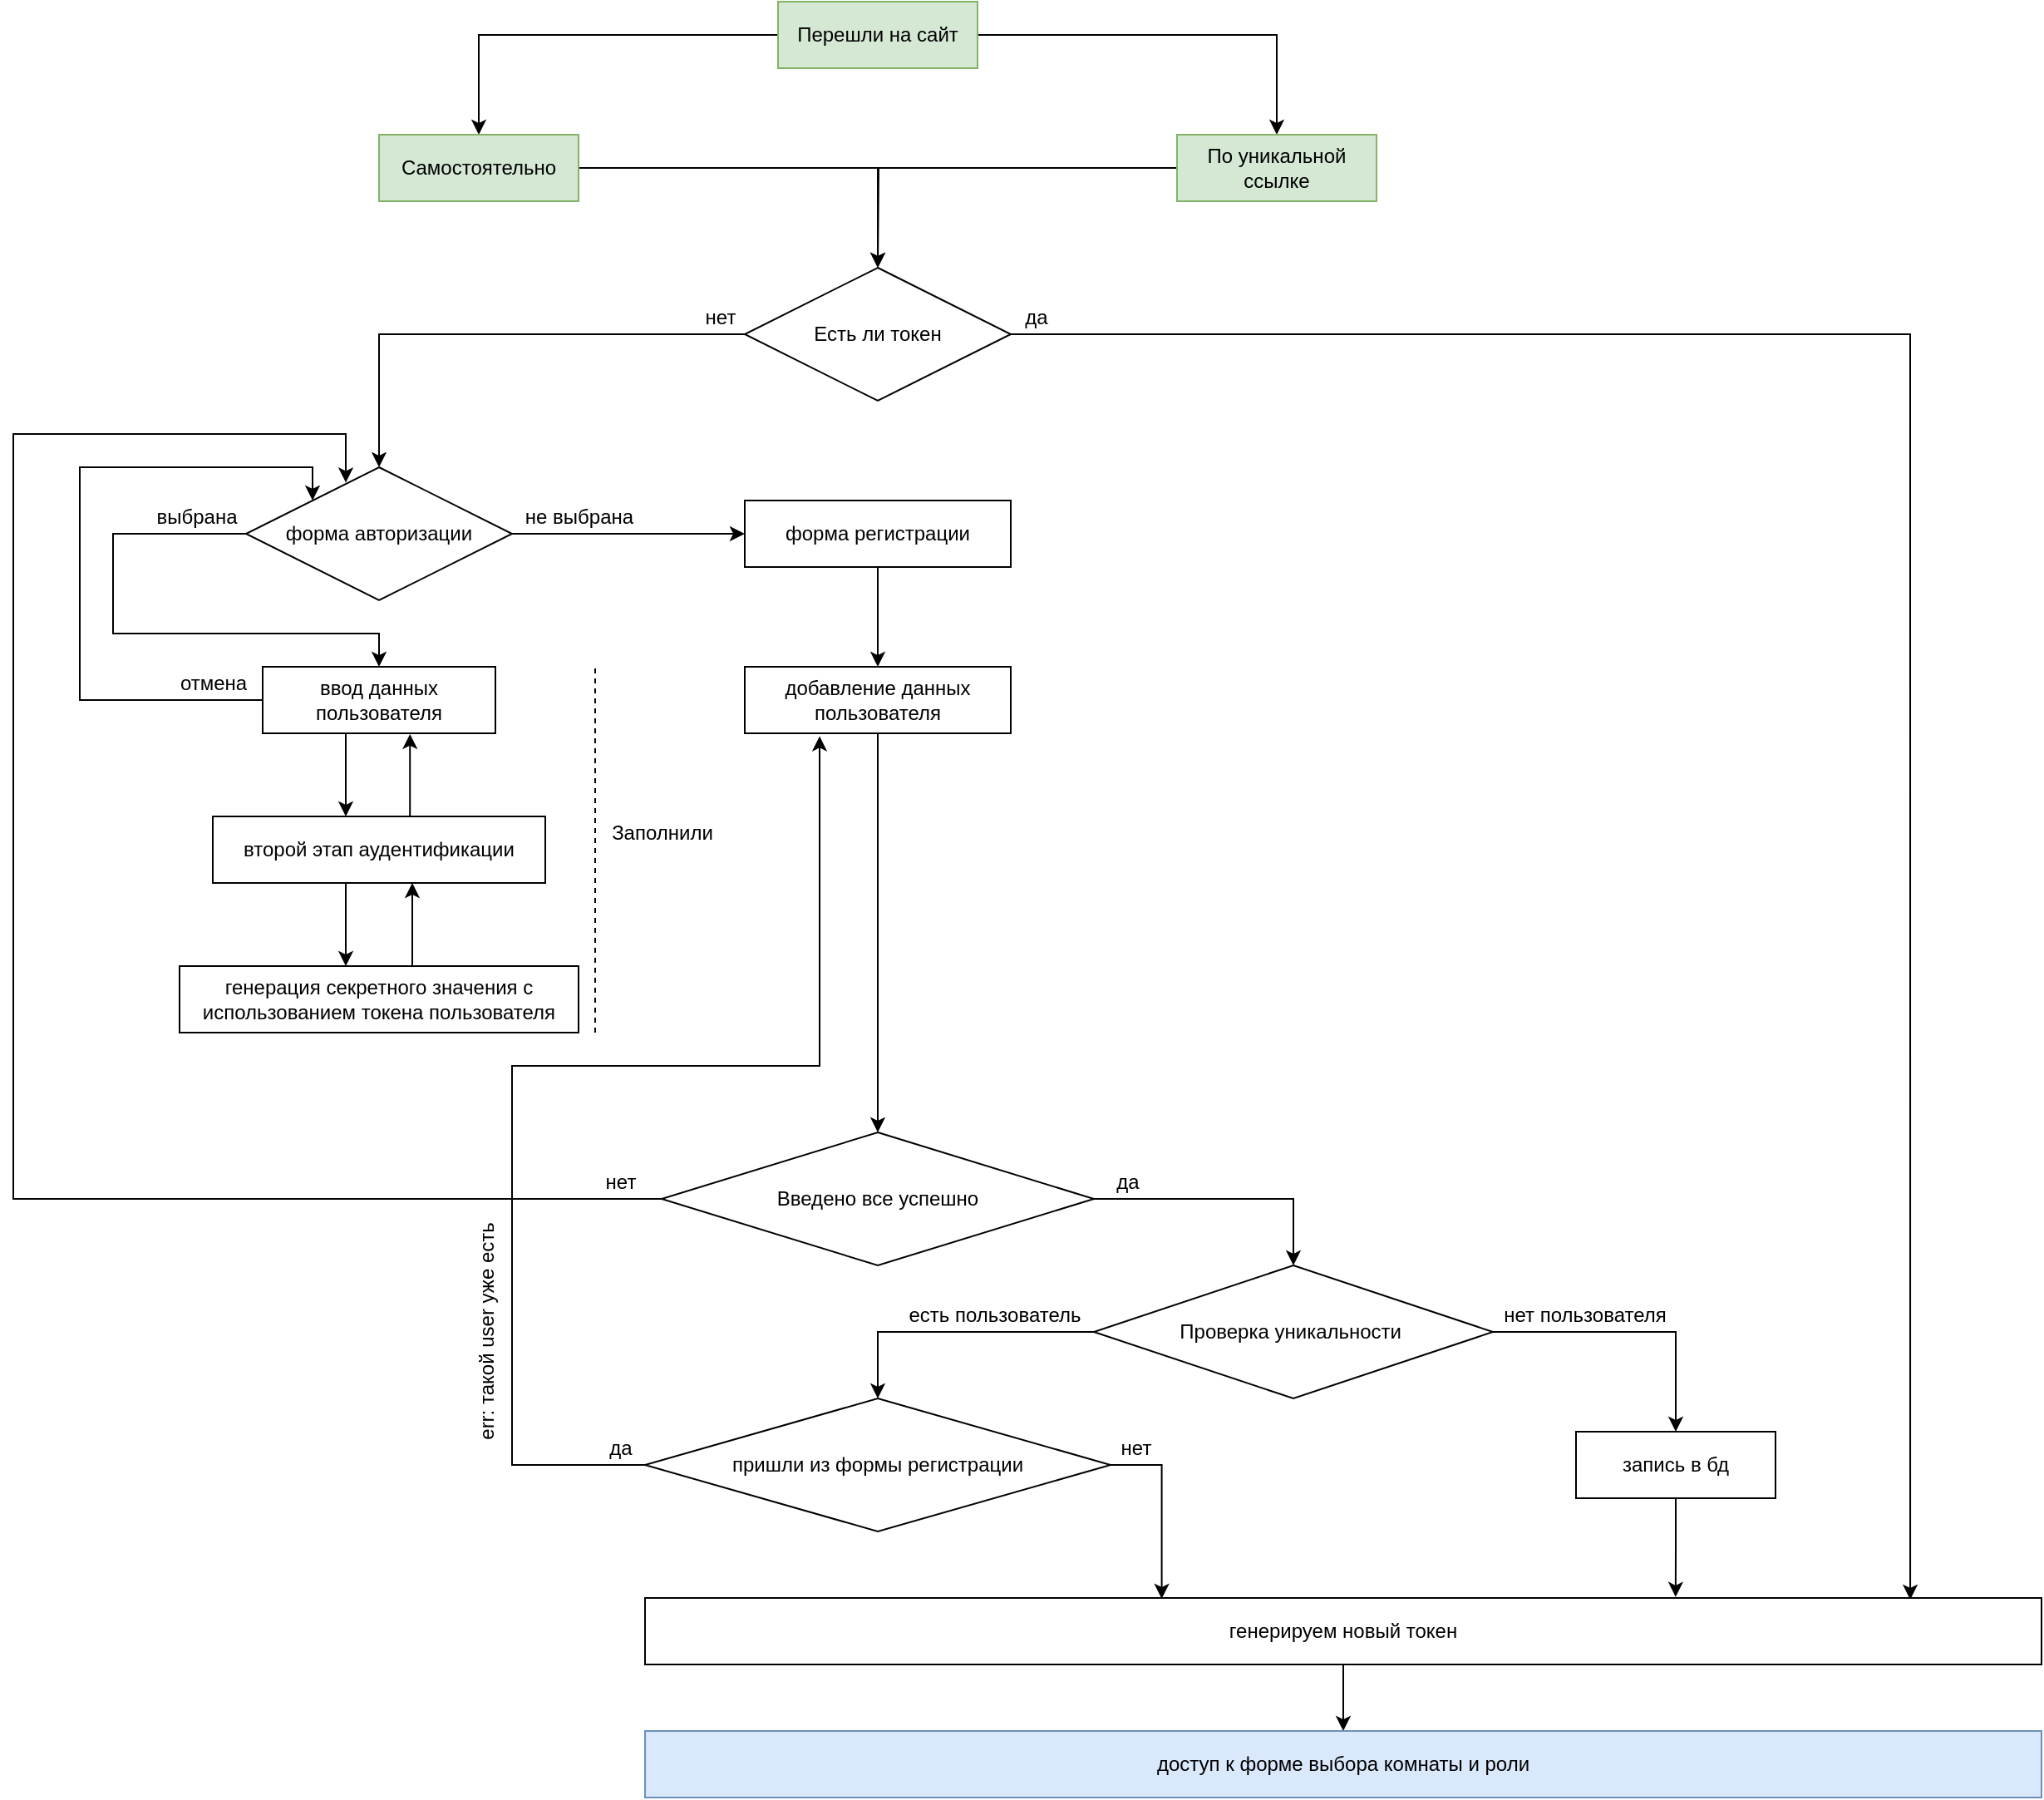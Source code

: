 <mxfile version="14.7.8" type="github">
  <diagram id="WMXwlDAuEzp5xiW4_SBh" name="Page-1">
    <mxGraphModel dx="2858" dy="1089" grid="1" gridSize="10" guides="1" tooltips="1" connect="1" arrows="1" fold="1" page="1" pageScale="1" pageWidth="827" pageHeight="1169" math="0" shadow="0">
      <root>
        <mxCell id="0" />
        <mxCell id="1" parent="0" />
        <mxCell id="-7lrNRh9GsRdwLbHITOG-4" style="edgeStyle=orthogonalEdgeStyle;rounded=0;orthogonalLoop=1;jettySize=auto;html=1;entryX=0.5;entryY=0;entryDx=0;entryDy=0;" edge="1" parent="1" source="-7lrNRh9GsRdwLbHITOG-1" target="-7lrNRh9GsRdwLbHITOG-2">
          <mxGeometry relative="1" as="geometry" />
        </mxCell>
        <mxCell id="-7lrNRh9GsRdwLbHITOG-5" style="edgeStyle=orthogonalEdgeStyle;rounded=0;orthogonalLoop=1;jettySize=auto;html=1;" edge="1" parent="1" source="-7lrNRh9GsRdwLbHITOG-1" target="-7lrNRh9GsRdwLbHITOG-3">
          <mxGeometry relative="1" as="geometry" />
        </mxCell>
        <mxCell id="-7lrNRh9GsRdwLbHITOG-1" value="Перешли на сайт" style="rounded=0;whiteSpace=wrap;html=1;fillColor=#d5e8d4;strokeColor=#82b366;" vertex="1" parent="1">
          <mxGeometry x="360" y="40" width="120" height="40" as="geometry" />
        </mxCell>
        <mxCell id="-7lrNRh9GsRdwLbHITOG-16" style="edgeStyle=orthogonalEdgeStyle;rounded=0;orthogonalLoop=1;jettySize=auto;html=1;" edge="1" parent="1" source="-7lrNRh9GsRdwLbHITOG-2">
          <mxGeometry relative="1" as="geometry">
            <mxPoint x="420" y="200" as="targetPoint" />
            <Array as="points">
              <mxPoint x="420" y="140" />
            </Array>
          </mxGeometry>
        </mxCell>
        <mxCell id="-7lrNRh9GsRdwLbHITOG-2" value="Самостоятельно" style="rounded=0;whiteSpace=wrap;html=1;fillColor=#d5e8d4;strokeColor=#82b366;" vertex="1" parent="1">
          <mxGeometry x="120" y="120" width="120" height="40" as="geometry" />
        </mxCell>
        <mxCell id="-7lrNRh9GsRdwLbHITOG-17" style="edgeStyle=orthogonalEdgeStyle;rounded=0;orthogonalLoop=1;jettySize=auto;html=1;entryX=0.5;entryY=0;entryDx=0;entryDy=0;" edge="1" parent="1" source="-7lrNRh9GsRdwLbHITOG-3">
          <mxGeometry relative="1" as="geometry">
            <mxPoint x="420" y="200" as="targetPoint" />
          </mxGeometry>
        </mxCell>
        <mxCell id="-7lrNRh9GsRdwLbHITOG-3" value="По уникальной ссылке" style="rounded=0;whiteSpace=wrap;html=1;fillColor=#d5e8d4;strokeColor=#82b366;" vertex="1" parent="1">
          <mxGeometry x="600" y="120" width="120" height="40" as="geometry" />
        </mxCell>
        <mxCell id="-7lrNRh9GsRdwLbHITOG-18" style="edgeStyle=orthogonalEdgeStyle;rounded=0;orthogonalLoop=1;jettySize=auto;html=1;exitX=0;exitY=0.5;exitDx=0;exitDy=0;" edge="1" parent="1" source="-7lrNRh9GsRdwLbHITOG-23">
          <mxGeometry relative="1" as="geometry">
            <mxPoint x="120" y="320" as="targetPoint" />
            <mxPoint x="360" y="220" as="sourcePoint" />
            <Array as="points">
              <mxPoint x="120" y="240" />
            </Array>
          </mxGeometry>
        </mxCell>
        <mxCell id="-7lrNRh9GsRdwLbHITOG-24" style="edgeStyle=orthogonalEdgeStyle;rounded=0;orthogonalLoop=1;jettySize=auto;html=1;exitX=1;exitY=0.5;exitDx=0;exitDy=0;" edge="1" parent="1" source="-7lrNRh9GsRdwLbHITOG-29" target="-7lrNRh9GsRdwLbHITOG-21">
          <mxGeometry relative="1" as="geometry">
            <mxPoint x="200" y="340" as="sourcePoint" />
            <Array as="points" />
          </mxGeometry>
        </mxCell>
        <mxCell id="-7lrNRh9GsRdwLbHITOG-70" style="edgeStyle=orthogonalEdgeStyle;rounded=0;orthogonalLoop=1;jettySize=auto;html=1;" edge="1" parent="1" source="-7lrNRh9GsRdwLbHITOG-21">
          <mxGeometry relative="1" as="geometry">
            <mxPoint x="420" y="440" as="targetPoint" />
          </mxGeometry>
        </mxCell>
        <mxCell id="-7lrNRh9GsRdwLbHITOG-21" value="форма регистрации" style="rounded=0;whiteSpace=wrap;html=1;" vertex="1" parent="1">
          <mxGeometry x="340" y="340" width="160" height="40" as="geometry" />
        </mxCell>
        <mxCell id="-7lrNRh9GsRdwLbHITOG-27" style="edgeStyle=orthogonalEdgeStyle;rounded=0;orthogonalLoop=1;jettySize=auto;html=1;entryX=0;entryY=0;entryDx=0;entryDy=0;" edge="1" parent="1" source="-7lrNRh9GsRdwLbHITOG-22" target="-7lrNRh9GsRdwLbHITOG-29">
          <mxGeometry relative="1" as="geometry">
            <mxPoint x="40" y="340" as="targetPoint" />
            <Array as="points">
              <mxPoint x="-60" y="460" />
              <mxPoint x="-60" y="320" />
              <mxPoint x="80" y="320" />
            </Array>
          </mxGeometry>
        </mxCell>
        <mxCell id="-7lrNRh9GsRdwLbHITOG-47" style="edgeStyle=orthogonalEdgeStyle;rounded=0;orthogonalLoop=1;jettySize=auto;html=1;" edge="1" parent="1" source="-7lrNRh9GsRdwLbHITOG-22" target="-7lrNRh9GsRdwLbHITOG-36">
          <mxGeometry relative="1" as="geometry">
            <Array as="points">
              <mxPoint x="100" y="510" />
              <mxPoint x="100" y="510" />
            </Array>
          </mxGeometry>
        </mxCell>
        <mxCell id="-7lrNRh9GsRdwLbHITOG-22" value="ввод данных пользователя" style="rounded=0;whiteSpace=wrap;html=1;" vertex="1" parent="1">
          <mxGeometry x="50" y="440" width="140" height="40" as="geometry" />
        </mxCell>
        <mxCell id="-7lrNRh9GsRdwLbHITOG-87" style="edgeStyle=orthogonalEdgeStyle;rounded=0;orthogonalLoop=1;jettySize=auto;html=1;entryX=0.906;entryY=0.025;entryDx=0;entryDy=0;entryPerimeter=0;" edge="1" parent="1" source="-7lrNRh9GsRdwLbHITOG-23" target="-7lrNRh9GsRdwLbHITOG-81">
          <mxGeometry relative="1" as="geometry">
            <mxPoint x="820" y="250" as="targetPoint" />
            <Array as="points">
              <mxPoint x="1041" y="240" />
            </Array>
          </mxGeometry>
        </mxCell>
        <mxCell id="-7lrNRh9GsRdwLbHITOG-23" value="Есть ли токен" style="rhombus;whiteSpace=wrap;html=1;" vertex="1" parent="1">
          <mxGeometry x="340" y="200" width="160" height="80" as="geometry" />
        </mxCell>
        <mxCell id="-7lrNRh9GsRdwLbHITOG-25" value="не выбрана" style="text;html=1;align=center;verticalAlign=middle;resizable=0;points=[];autosize=1;strokeColor=none;" vertex="1" parent="1">
          <mxGeometry x="200" y="340" width="80" height="20" as="geometry" />
        </mxCell>
        <mxCell id="-7lrNRh9GsRdwLbHITOG-26" value="нет" style="text;html=1;align=center;verticalAlign=middle;resizable=0;points=[];autosize=1;strokeColor=none;" vertex="1" parent="1">
          <mxGeometry x="310" y="220" width="30" height="20" as="geometry" />
        </mxCell>
        <mxCell id="-7lrNRh9GsRdwLbHITOG-28" value="отмена" style="text;html=1;align=center;verticalAlign=middle;resizable=0;points=[];autosize=1;strokeColor=none;" vertex="1" parent="1">
          <mxGeometry x="-10" y="440" width="60" height="20" as="geometry" />
        </mxCell>
        <mxCell id="-7lrNRh9GsRdwLbHITOG-30" style="edgeStyle=orthogonalEdgeStyle;rounded=0;orthogonalLoop=1;jettySize=auto;html=1;" edge="1" parent="1" source="-7lrNRh9GsRdwLbHITOG-29">
          <mxGeometry relative="1" as="geometry">
            <mxPoint x="120" y="440" as="targetPoint" />
            <Array as="points">
              <mxPoint x="-40" y="360" />
              <mxPoint x="-40" y="420" />
              <mxPoint x="120" y="420" />
              <mxPoint x="120" y="440" />
            </Array>
          </mxGeometry>
        </mxCell>
        <mxCell id="-7lrNRh9GsRdwLbHITOG-29" value="форма авторизации" style="rhombus;whiteSpace=wrap;html=1;" vertex="1" parent="1">
          <mxGeometry x="40" y="320" width="160" height="80" as="geometry" />
        </mxCell>
        <mxCell id="-7lrNRh9GsRdwLbHITOG-31" value="выбрана" style="text;html=1;align=center;verticalAlign=middle;resizable=0;points=[];autosize=1;strokeColor=none;" vertex="1" parent="1">
          <mxGeometry x="-20" y="340" width="60" height="20" as="geometry" />
        </mxCell>
        <mxCell id="-7lrNRh9GsRdwLbHITOG-51" style="edgeStyle=orthogonalEdgeStyle;rounded=0;orthogonalLoop=1;jettySize=auto;html=1;" edge="1" parent="1" source="-7lrNRh9GsRdwLbHITOG-36">
          <mxGeometry relative="1" as="geometry">
            <mxPoint x="100" y="620" as="targetPoint" />
            <Array as="points">
              <mxPoint x="100" y="600" />
            </Array>
          </mxGeometry>
        </mxCell>
        <mxCell id="-7lrNRh9GsRdwLbHITOG-52" style="edgeStyle=orthogonalEdgeStyle;rounded=0;orthogonalLoop=1;jettySize=auto;html=1;entryX=0.633;entryY=1.011;entryDx=0;entryDy=0;entryPerimeter=0;" edge="1" parent="1" source="-7lrNRh9GsRdwLbHITOG-36" target="-7lrNRh9GsRdwLbHITOG-22">
          <mxGeometry relative="1" as="geometry">
            <Array as="points">
              <mxPoint x="139" y="500" />
            </Array>
          </mxGeometry>
        </mxCell>
        <mxCell id="-7lrNRh9GsRdwLbHITOG-36" value="второй этап аудентификации" style="whiteSpace=wrap;html=1;" vertex="1" parent="1">
          <mxGeometry x="20" y="530" width="200" height="40" as="geometry" />
        </mxCell>
        <mxCell id="-7lrNRh9GsRdwLbHITOG-49" style="edgeStyle=orthogonalEdgeStyle;rounded=0;orthogonalLoop=1;jettySize=auto;html=1;" edge="1" parent="1" source="-7lrNRh9GsRdwLbHITOG-39" target="-7lrNRh9GsRdwLbHITOG-36">
          <mxGeometry relative="1" as="geometry">
            <Array as="points">
              <mxPoint x="140" y="580" />
              <mxPoint x="140" y="580" />
            </Array>
          </mxGeometry>
        </mxCell>
        <mxCell id="-7lrNRh9GsRdwLbHITOG-39" value="генерация секретного значения с&lt;br&gt;использованием токена пользователя" style="whiteSpace=wrap;html=1;" vertex="1" parent="1">
          <mxGeometry y="620" width="240" height="40" as="geometry" />
        </mxCell>
        <mxCell id="-7lrNRh9GsRdwLbHITOG-55" value="" style="endArrow=none;dashed=1;html=1;" edge="1" parent="1">
          <mxGeometry width="50" height="50" relative="1" as="geometry">
            <mxPoint x="250" y="660" as="sourcePoint" />
            <mxPoint x="250" y="440" as="targetPoint" />
          </mxGeometry>
        </mxCell>
        <mxCell id="-7lrNRh9GsRdwLbHITOG-56" value="Заполнили" style="text;html=1;align=center;verticalAlign=middle;resizable=0;points=[];autosize=1;strokeColor=none;" vertex="1" parent="1">
          <mxGeometry x="250" y="530" width="80" height="20" as="geometry" />
        </mxCell>
        <mxCell id="-7lrNRh9GsRdwLbHITOG-61" style="edgeStyle=orthogonalEdgeStyle;rounded=0;orthogonalLoop=1;jettySize=auto;html=1;entryX=0.378;entryY=0.115;entryDx=0;entryDy=0;entryPerimeter=0;" edge="1" parent="1" source="-7lrNRh9GsRdwLbHITOG-59" target="-7lrNRh9GsRdwLbHITOG-29">
          <mxGeometry relative="1" as="geometry">
            <mxPoint x="-120" y="720" as="targetPoint" />
            <Array as="points">
              <mxPoint x="-100" y="760" />
              <mxPoint x="-100" y="300" />
              <mxPoint x="100" y="300" />
              <mxPoint x="100" y="329" />
            </Array>
          </mxGeometry>
        </mxCell>
        <mxCell id="-7lrNRh9GsRdwLbHITOG-63" style="edgeStyle=orthogonalEdgeStyle;rounded=0;orthogonalLoop=1;jettySize=auto;html=1;exitX=1;exitY=0.5;exitDx=0;exitDy=0;" edge="1" parent="1" source="-7lrNRh9GsRdwLbHITOG-59">
          <mxGeometry relative="1" as="geometry">
            <mxPoint x="670" y="800" as="targetPoint" />
            <Array as="points">
              <mxPoint x="670" y="760" />
            </Array>
          </mxGeometry>
        </mxCell>
        <mxCell id="-7lrNRh9GsRdwLbHITOG-59" value="Введено все успешно" style="rhombus;whiteSpace=wrap;html=1;" vertex="1" parent="1">
          <mxGeometry x="290" y="720" width="260" height="80" as="geometry" />
        </mxCell>
        <mxCell id="-7lrNRh9GsRdwLbHITOG-62" value="нет" style="text;html=1;align=center;verticalAlign=middle;resizable=0;points=[];autosize=1;strokeColor=none;" vertex="1" parent="1">
          <mxGeometry x="250" y="740" width="30" height="20" as="geometry" />
        </mxCell>
        <mxCell id="-7lrNRh9GsRdwLbHITOG-64" value="да" style="text;html=1;align=center;verticalAlign=middle;resizable=0;points=[];autosize=1;strokeColor=none;" vertex="1" parent="1">
          <mxGeometry x="555" y="740" width="30" height="20" as="geometry" />
        </mxCell>
        <mxCell id="-7lrNRh9GsRdwLbHITOG-66" style="edgeStyle=orthogonalEdgeStyle;rounded=0;orthogonalLoop=1;jettySize=auto;html=1;entryX=0.5;entryY=0;entryDx=0;entryDy=0;" edge="1" parent="1" source="-7lrNRh9GsRdwLbHITOG-65" target="-7lrNRh9GsRdwLbHITOG-74">
          <mxGeometry relative="1" as="geometry">
            <mxPoint x="410" y="840" as="targetPoint" />
            <Array as="points">
              <mxPoint x="420" y="840" />
            </Array>
          </mxGeometry>
        </mxCell>
        <mxCell id="-7lrNRh9GsRdwLbHITOG-68" style="edgeStyle=orthogonalEdgeStyle;rounded=0;orthogonalLoop=1;jettySize=auto;html=1;exitX=1;exitY=0.5;exitDx=0;exitDy=0;entryX=0.5;entryY=0;entryDx=0;entryDy=0;" edge="1" parent="1" source="-7lrNRh9GsRdwLbHITOG-65" target="-7lrNRh9GsRdwLbHITOG-73">
          <mxGeometry relative="1" as="geometry">
            <mxPoint x="920" y="840" as="targetPoint" />
          </mxGeometry>
        </mxCell>
        <mxCell id="-7lrNRh9GsRdwLbHITOG-65" value="Проверка уникальности&amp;nbsp;" style="rhombus;whiteSpace=wrap;html=1;" vertex="1" parent="1">
          <mxGeometry x="550" y="800" width="240" height="80" as="geometry" />
        </mxCell>
        <mxCell id="-7lrNRh9GsRdwLbHITOG-67" value="есть пользователь" style="text;html=1;align=center;verticalAlign=middle;resizable=0;points=[];autosize=1;strokeColor=none;" vertex="1" parent="1">
          <mxGeometry x="430" y="820" width="120" height="20" as="geometry" />
        </mxCell>
        <mxCell id="-7lrNRh9GsRdwLbHITOG-69" value="нет пользователя" style="text;html=1;align=center;verticalAlign=middle;resizable=0;points=[];autosize=1;strokeColor=none;" vertex="1" parent="1">
          <mxGeometry x="790" y="820" width="110" height="20" as="geometry" />
        </mxCell>
        <mxCell id="-7lrNRh9GsRdwLbHITOG-72" style="edgeStyle=orthogonalEdgeStyle;rounded=0;orthogonalLoop=1;jettySize=auto;html=1;entryX=0.5;entryY=0;entryDx=0;entryDy=0;" edge="1" parent="1" source="-7lrNRh9GsRdwLbHITOG-71" target="-7lrNRh9GsRdwLbHITOG-59">
          <mxGeometry relative="1" as="geometry" />
        </mxCell>
        <mxCell id="-7lrNRh9GsRdwLbHITOG-71" value="добавление данных пользователя" style="whiteSpace=wrap;html=1;" vertex="1" parent="1">
          <mxGeometry x="340" y="440" width="160" height="40" as="geometry" />
        </mxCell>
        <mxCell id="-7lrNRh9GsRdwLbHITOG-86" style="edgeStyle=orthogonalEdgeStyle;rounded=0;orthogonalLoop=1;jettySize=auto;html=1;entryX=0.738;entryY=-0.015;entryDx=0;entryDy=0;entryPerimeter=0;" edge="1" parent="1" source="-7lrNRh9GsRdwLbHITOG-73" target="-7lrNRh9GsRdwLbHITOG-81">
          <mxGeometry relative="1" as="geometry">
            <mxPoint x="900" y="990" as="targetPoint" />
          </mxGeometry>
        </mxCell>
        <mxCell id="-7lrNRh9GsRdwLbHITOG-73" value="запись в бд" style="rounded=0;whiteSpace=wrap;html=1;" vertex="1" parent="1">
          <mxGeometry x="840" y="900" width="120" height="40" as="geometry" />
        </mxCell>
        <mxCell id="-7lrNRh9GsRdwLbHITOG-75" style="edgeStyle=orthogonalEdgeStyle;rounded=0;orthogonalLoop=1;jettySize=auto;html=1;entryX=0.284;entryY=1.042;entryDx=0;entryDy=0;entryPerimeter=0;" edge="1" parent="1" source="-7lrNRh9GsRdwLbHITOG-74" target="-7lrNRh9GsRdwLbHITOG-71">
          <mxGeometry relative="1" as="geometry">
            <mxPoint x="370" y="440" as="targetPoint" />
            <Array as="points">
              <mxPoint x="200" y="920" />
              <mxPoint x="200" y="680" />
              <mxPoint x="385" y="680" />
              <mxPoint x="385" y="482" />
            </Array>
          </mxGeometry>
        </mxCell>
        <mxCell id="-7lrNRh9GsRdwLbHITOG-84" style="edgeStyle=orthogonalEdgeStyle;rounded=0;orthogonalLoop=1;jettySize=auto;html=1;entryX=0.37;entryY=0.012;entryDx=0;entryDy=0;entryPerimeter=0;" edge="1" parent="1" source="-7lrNRh9GsRdwLbHITOG-74" target="-7lrNRh9GsRdwLbHITOG-81">
          <mxGeometry relative="1" as="geometry">
            <Array as="points">
              <mxPoint x="591" y="920" />
            </Array>
          </mxGeometry>
        </mxCell>
        <mxCell id="-7lrNRh9GsRdwLbHITOG-74" value="пришли из формы регистрации" style="rhombus;whiteSpace=wrap;html=1;" vertex="1" parent="1">
          <mxGeometry x="280" y="880" width="280" height="80" as="geometry" />
        </mxCell>
        <mxCell id="-7lrNRh9GsRdwLbHITOG-76" value="да" style="text;html=1;align=center;verticalAlign=middle;resizable=0;points=[];autosize=1;strokeColor=none;" vertex="1" parent="1">
          <mxGeometry x="250" y="900" width="30" height="20" as="geometry" />
        </mxCell>
        <mxCell id="-7lrNRh9GsRdwLbHITOG-77" value="err: такой user уже есть" style="text;html=1;align=center;verticalAlign=middle;resizable=0;points=[];autosize=1;strokeColor=none;rotation=-90;" vertex="1" parent="1">
          <mxGeometry x="110" y="830" width="150" height="20" as="geometry" />
        </mxCell>
        <mxCell id="-7lrNRh9GsRdwLbHITOG-82" style="edgeStyle=orthogonalEdgeStyle;rounded=0;orthogonalLoop=1;jettySize=auto;html=1;" edge="1" parent="1" source="-7lrNRh9GsRdwLbHITOG-81">
          <mxGeometry relative="1" as="geometry">
            <mxPoint x="700" y="1080" as="targetPoint" />
          </mxGeometry>
        </mxCell>
        <mxCell id="-7lrNRh9GsRdwLbHITOG-81" value="генерируем новый токен" style="whiteSpace=wrap;html=1;" vertex="1" parent="1">
          <mxGeometry x="280" y="1000" width="840" height="40" as="geometry" />
        </mxCell>
        <mxCell id="-7lrNRh9GsRdwLbHITOG-83" value="доступ к форме выбора комнаты и роли" style="whiteSpace=wrap;html=1;fillColor=#dae8fc;strokeColor=#6c8ebf;" vertex="1" parent="1">
          <mxGeometry x="280" y="1080" width="840" height="40" as="geometry" />
        </mxCell>
        <mxCell id="-7lrNRh9GsRdwLbHITOG-85" value="нет" style="text;html=1;align=center;verticalAlign=middle;resizable=0;points=[];autosize=1;strokeColor=none;" vertex="1" parent="1">
          <mxGeometry x="560" y="900" width="30" height="20" as="geometry" />
        </mxCell>
        <mxCell id="-7lrNRh9GsRdwLbHITOG-88" value="да" style="text;html=1;align=center;verticalAlign=middle;resizable=0;points=[];autosize=1;strokeColor=none;" vertex="1" parent="1">
          <mxGeometry x="500" y="220" width="30" height="20" as="geometry" />
        </mxCell>
      </root>
    </mxGraphModel>
  </diagram>
</mxfile>
